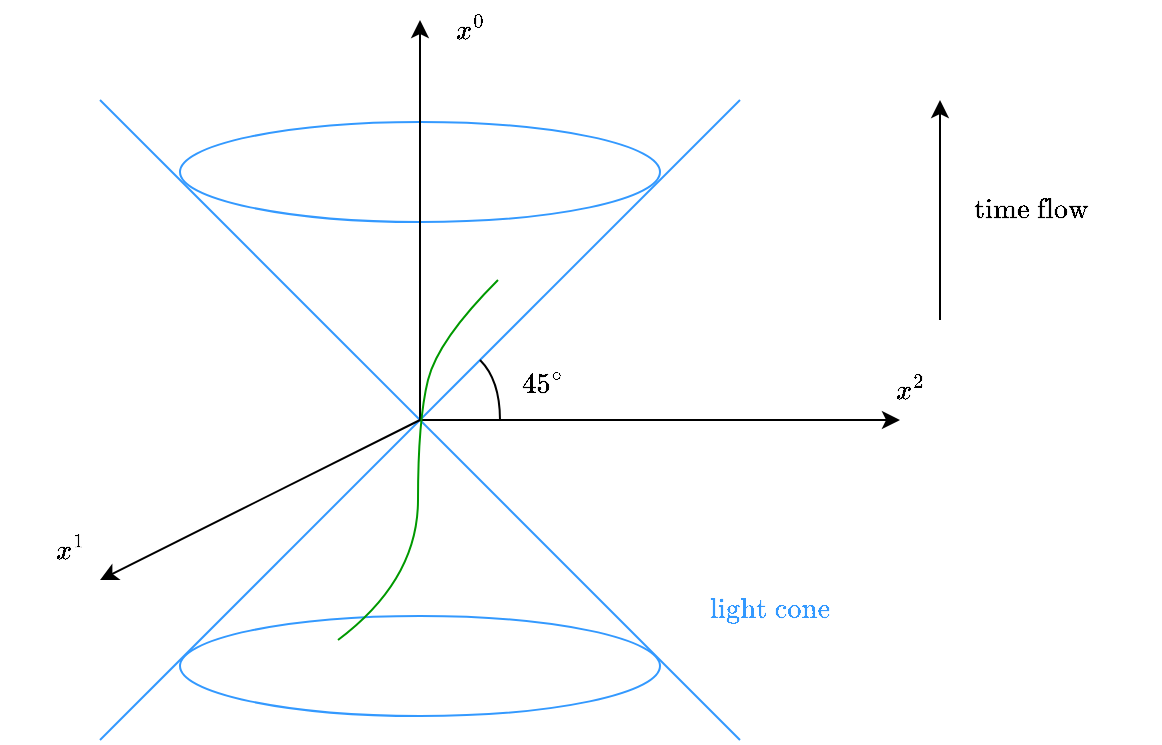 <mxfile version="26.2.2">
  <diagram name="Pagina-1" id="xXhUMbjC-SiDMhuzIc-h">
    <mxGraphModel dx="680" dy="400" grid="1" gridSize="10" guides="1" tooltips="1" connect="1" arrows="1" fold="1" page="1" pageScale="1" pageWidth="827" pageHeight="1169" math="1" shadow="0">
      <root>
        <mxCell id="0" />
        <mxCell id="1" parent="0" />
        <mxCell id="L-pvnTVNUa7C_QVLdBLN-17" value="" style="endArrow=none;html=1;rounded=0;fontColor=#3399FF;strokeColor=#3399FF;" parent="1" edge="1">
          <mxGeometry width="50" height="50" relative="1" as="geometry">
            <mxPoint x="160" y="520" as="sourcePoint" />
            <mxPoint x="480" y="200" as="targetPoint" />
          </mxGeometry>
        </mxCell>
        <mxCell id="L-pvnTVNUa7C_QVLdBLN-6" value="$$x^0$$" style="text;html=1;align=center;verticalAlign=middle;resizable=0;points=[];autosize=1;strokeColor=none;fillColor=none;" parent="1" vertex="1">
          <mxGeometry x="310" y="150" width="70" height="30" as="geometry" />
        </mxCell>
        <mxCell id="L-pvnTVNUa7C_QVLdBLN-7" value="$$x^2$$" style="text;html=1;align=center;verticalAlign=middle;resizable=0;points=[];autosize=1;strokeColor=none;fillColor=none;" parent="1" vertex="1">
          <mxGeometry x="530" y="330" width="70" height="30" as="geometry" />
        </mxCell>
        <mxCell id="L-pvnTVNUa7C_QVLdBLN-8" value="$$x^1$$" style="text;html=1;align=center;verticalAlign=middle;resizable=0;points=[];autosize=1;strokeColor=none;fillColor=none;" parent="1" vertex="1">
          <mxGeometry x="110" y="410" width="70" height="30" as="geometry" />
        </mxCell>
        <mxCell id="L-pvnTVNUa7C_QVLdBLN-18" value="" style="endArrow=none;html=1;rounded=0;fontColor=#3399FF;strokeColor=#3399FF;" parent="1" edge="1">
          <mxGeometry width="50" height="50" relative="1" as="geometry">
            <mxPoint x="480" y="520" as="sourcePoint" />
            <mxPoint x="160" y="200" as="targetPoint" />
          </mxGeometry>
        </mxCell>
        <mxCell id="L-pvnTVNUa7C_QVLdBLN-20" value="" style="ellipse;whiteSpace=wrap;html=1;strokeColor=#3399FF;fillColor=none;" parent="1" vertex="1">
          <mxGeometry x="200" y="458" width="240" height="50" as="geometry" />
        </mxCell>
        <mxCell id="L-pvnTVNUa7C_QVLdBLN-21" value="" style="ellipse;whiteSpace=wrap;html=1;strokeColor=#3399FF;fillColor=none;" parent="1" vertex="1">
          <mxGeometry x="200" y="211" width="240" height="50" as="geometry" />
        </mxCell>
        <mxCell id="L-pvnTVNUa7C_QVLdBLN-23" value="$$\text{light cone}$$" style="text;html=1;align=center;verticalAlign=middle;resizable=0;points=[];autosize=1;fontColor=#3399FF;" parent="1" vertex="1">
          <mxGeometry x="430" y="440" width="130" height="30" as="geometry" />
        </mxCell>
        <mxCell id="L-pvnTVNUa7C_QVLdBLN-3" value="" style="endArrow=classic;html=1;rounded=0;" parent="1" edge="1">
          <mxGeometry width="50" height="50" relative="1" as="geometry">
            <mxPoint x="320" y="360" as="sourcePoint" />
            <mxPoint x="560" y="360" as="targetPoint" />
          </mxGeometry>
        </mxCell>
        <mxCell id="L-pvnTVNUa7C_QVLdBLN-4" value="" style="endArrow=classic;html=1;rounded=0;" parent="1" edge="1">
          <mxGeometry width="50" height="50" relative="1" as="geometry">
            <mxPoint x="320" y="360" as="sourcePoint" />
            <mxPoint x="320" y="160" as="targetPoint" />
          </mxGeometry>
        </mxCell>
        <mxCell id="L-pvnTVNUa7C_QVLdBLN-5" value="" style="endArrow=classic;html=1;rounded=0;" parent="1" edge="1">
          <mxGeometry width="50" height="50" relative="1" as="geometry">
            <mxPoint x="320" y="360" as="sourcePoint" />
            <mxPoint x="160" y="440" as="targetPoint" />
          </mxGeometry>
        </mxCell>
        <mxCell id="L-pvnTVNUa7C_QVLdBLN-25" value="" style="endArrow=none;html=1;rounded=0;curved=1;" parent="1" edge="1">
          <mxGeometry width="50" height="50" relative="1" as="geometry">
            <mxPoint x="360" y="360" as="sourcePoint" />
            <mxPoint x="350" y="330" as="targetPoint" />
            <Array as="points">
              <mxPoint x="360" y="340" />
            </Array>
          </mxGeometry>
        </mxCell>
        <mxCell id="L-pvnTVNUa7C_QVLdBLN-26" value="$$45^\circ$$" style="text;html=1;align=center;verticalAlign=middle;resizable=0;points=[];autosize=1;strokeColor=none;fillColor=none;" parent="1" vertex="1">
          <mxGeometry x="336" y="327" width="90" height="30" as="geometry" />
        </mxCell>
        <mxCell id="m_D-Jd6tyb8xunz6EEDI-1" value="" style="endArrow=none;html=1;rounded=0;curved=1;strokeColor=#009900;" edge="1" parent="1">
          <mxGeometry width="50" height="50" relative="1" as="geometry">
            <mxPoint x="279" y="470" as="sourcePoint" />
            <mxPoint x="359" y="290" as="targetPoint" />
            <Array as="points">
              <mxPoint x="319" y="440" />
              <mxPoint x="319" y="360" />
              <mxPoint x="329" y="320" />
            </Array>
          </mxGeometry>
        </mxCell>
        <mxCell id="m_D-Jd6tyb8xunz6EEDI-2" value="$$\text{time flow}$$" style="text;html=1;align=center;verticalAlign=middle;resizable=0;points=[];autosize=1;strokeColor=none;fillColor=none;" vertex="1" parent="1">
          <mxGeometry x="560" y="240" width="130" height="30" as="geometry" />
        </mxCell>
        <mxCell id="m_D-Jd6tyb8xunz6EEDI-3" value="" style="endArrow=classic;html=1;rounded=0;" edge="1" parent="1">
          <mxGeometry width="50" height="50" relative="1" as="geometry">
            <mxPoint x="580" y="310" as="sourcePoint" />
            <mxPoint x="580" y="200" as="targetPoint" />
          </mxGeometry>
        </mxCell>
      </root>
    </mxGraphModel>
  </diagram>
</mxfile>
